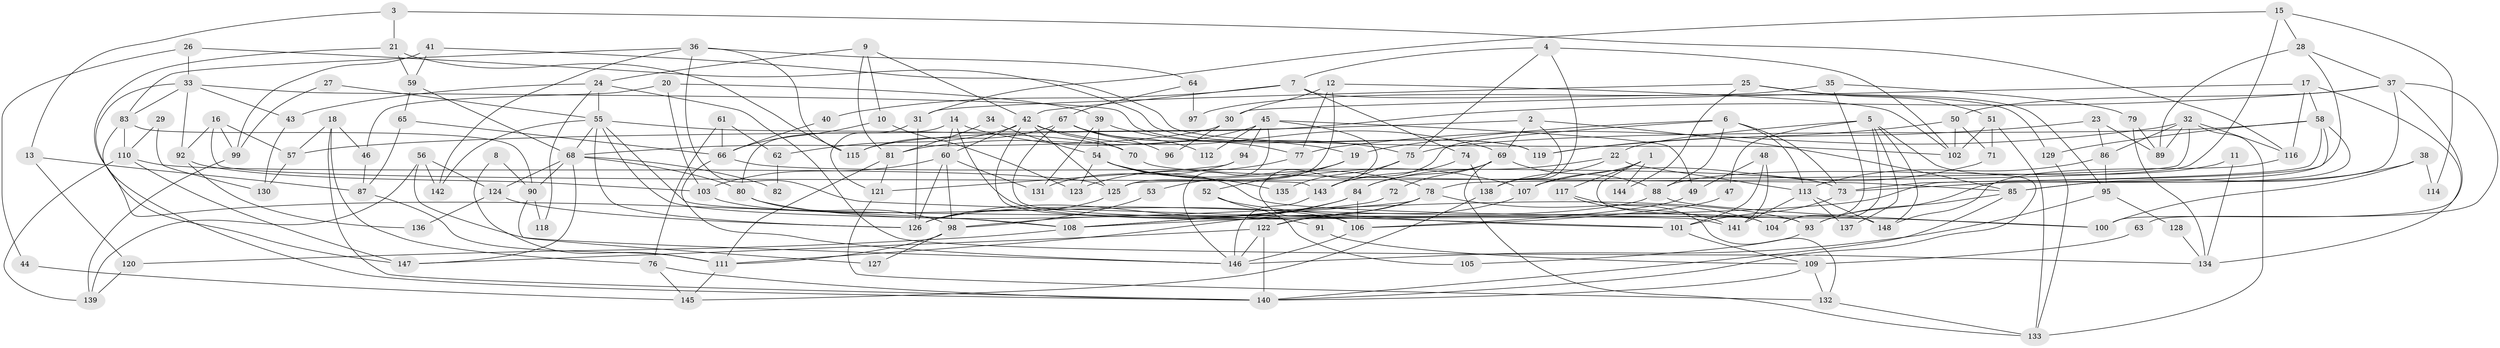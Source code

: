 // Generated by graph-tools (version 1.1) at 2025/26/03/09/25 03:26:11]
// undirected, 148 vertices, 296 edges
graph export_dot {
graph [start="1"]
  node [color=gray90,style=filled];
  1;
  2;
  3;
  4;
  5;
  6;
  7;
  8;
  9;
  10;
  11;
  12;
  13;
  14;
  15;
  16;
  17;
  18;
  19;
  20;
  21;
  22;
  23;
  24;
  25;
  26;
  27;
  28;
  29;
  30;
  31;
  32;
  33;
  34;
  35;
  36;
  37;
  38;
  39;
  40;
  41;
  42;
  43;
  44;
  45;
  46;
  47;
  48;
  49;
  50;
  51;
  52;
  53;
  54;
  55;
  56;
  57;
  58;
  59;
  60;
  61;
  62;
  63;
  64;
  65;
  66;
  67;
  68;
  69;
  70;
  71;
  72;
  73;
  74;
  75;
  76;
  77;
  78;
  79;
  80;
  81;
  82;
  83;
  84;
  85;
  86;
  87;
  88;
  89;
  90;
  91;
  92;
  93;
  94;
  95;
  96;
  97;
  98;
  99;
  100;
  101;
  102;
  103;
  104;
  105;
  106;
  107;
  108;
  109;
  110;
  111;
  112;
  113;
  114;
  115;
  116;
  117;
  118;
  119;
  120;
  121;
  122;
  123;
  124;
  125;
  126;
  127;
  128;
  129;
  130;
  131;
  132;
  133;
  134;
  135;
  136;
  137;
  138;
  139;
  140;
  141;
  142;
  143;
  144;
  145;
  146;
  147;
  148;
  1 -- 107;
  1 -- 117;
  1 -- 144;
  1 -- 148;
  2 -- 69;
  2 -- 138;
  2 -- 57;
  2 -- 85;
  3 -- 13;
  3 -- 21;
  3 -- 116;
  4 -- 102;
  4 -- 7;
  4 -- 75;
  4 -- 138;
  5 -- 148;
  5 -- 22;
  5 -- 47;
  5 -- 104;
  5 -- 137;
  5 -- 140;
  6 -- 88;
  6 -- 73;
  6 -- 19;
  6 -- 113;
  6 -- 143;
  7 -- 42;
  7 -- 129;
  7 -- 40;
  7 -- 74;
  8 -- 90;
  8 -- 111;
  9 -- 42;
  9 -- 81;
  9 -- 10;
  9 -- 24;
  10 -- 66;
  10 -- 123;
  11 -- 134;
  11 -- 88;
  12 -- 77;
  12 -- 125;
  12 -- 30;
  12 -- 102;
  13 -- 87;
  13 -- 120;
  14 -- 80;
  14 -- 104;
  14 -- 19;
  14 -- 60;
  15 -- 31;
  15 -- 28;
  15 -- 78;
  15 -- 114;
  16 -- 57;
  16 -- 92;
  16 -- 99;
  16 -- 143;
  17 -- 58;
  17 -- 116;
  17 -- 30;
  17 -- 134;
  18 -- 140;
  18 -- 76;
  18 -- 46;
  18 -- 57;
  19 -- 52;
  19 -- 53;
  20 -- 39;
  20 -- 103;
  20 -- 46;
  21 -- 59;
  21 -- 108;
  21 -- 115;
  22 -- 138;
  22 -- 113;
  22 -- 84;
  23 -- 89;
  23 -- 86;
  23 -- 119;
  24 -- 55;
  24 -- 43;
  24 -- 118;
  24 -- 134;
  25 -- 51;
  25 -- 31;
  25 -- 95;
  25 -- 144;
  26 -- 119;
  26 -- 33;
  26 -- 44;
  27 -- 99;
  27 -- 55;
  28 -- 73;
  28 -- 37;
  28 -- 89;
  29 -- 130;
  29 -- 110;
  30 -- 68;
  30 -- 96;
  31 -- 121;
  31 -- 126;
  32 -- 77;
  32 -- 116;
  32 -- 86;
  32 -- 89;
  32 -- 125;
  32 -- 133;
  33 -- 119;
  33 -- 83;
  33 -- 43;
  33 -- 92;
  33 -- 147;
  34 -- 54;
  34 -- 81;
  35 -- 104;
  35 -- 79;
  35 -- 97;
  36 -- 83;
  36 -- 142;
  36 -- 64;
  36 -- 101;
  36 -- 115;
  37 -- 85;
  37 -- 115;
  37 -- 50;
  37 -- 63;
  37 -- 100;
  38 -- 100;
  38 -- 85;
  38 -- 114;
  39 -- 75;
  39 -- 131;
  39 -- 54;
  40 -- 66;
  41 -- 99;
  41 -- 102;
  41 -- 59;
  42 -- 125;
  42 -- 60;
  42 -- 62;
  42 -- 69;
  42 -- 70;
  42 -- 91;
  43 -- 130;
  44 -- 145;
  45 -- 146;
  45 -- 106;
  45 -- 49;
  45 -- 81;
  45 -- 94;
  45 -- 112;
  46 -- 87;
  47 -- 106;
  48 -- 141;
  48 -- 49;
  48 -- 101;
  49 -- 106;
  50 -- 102;
  50 -- 71;
  50 -- 119;
  51 -- 71;
  51 -- 133;
  51 -- 102;
  52 -- 101;
  52 -- 105;
  53 -- 98;
  54 -- 78;
  54 -- 100;
  54 -- 107;
  54 -- 123;
  54 -- 135;
  55 -- 70;
  55 -- 68;
  55 -- 108;
  55 -- 126;
  55 -- 141;
  55 -- 142;
  56 -- 124;
  56 -- 146;
  56 -- 139;
  56 -- 142;
  57 -- 130;
  58 -- 108;
  58 -- 75;
  58 -- 73;
  58 -- 93;
  58 -- 129;
  59 -- 68;
  59 -- 65;
  60 -- 126;
  60 -- 98;
  60 -- 103;
  60 -- 131;
  61 -- 76;
  61 -- 66;
  61 -- 62;
  62 -- 82;
  63 -- 109;
  64 -- 67;
  64 -- 97;
  65 -- 66;
  65 -- 87;
  66 -- 73;
  66 -- 146;
  67 -- 115;
  67 -- 93;
  67 -- 77;
  67 -- 96;
  67 -- 112;
  68 -- 80;
  68 -- 82;
  68 -- 90;
  68 -- 124;
  68 -- 147;
  69 -- 84;
  69 -- 72;
  69 -- 88;
  69 -- 133;
  70 -- 85;
  71 -- 107;
  72 -- 108;
  73 -- 101;
  74 -- 143;
  74 -- 138;
  75 -- 143;
  75 -- 135;
  76 -- 140;
  76 -- 145;
  77 -- 123;
  78 -- 111;
  78 -- 104;
  78 -- 108;
  78 -- 122;
  79 -- 134;
  79 -- 89;
  80 -- 98;
  80 -- 93;
  81 -- 111;
  81 -- 121;
  83 -- 140;
  83 -- 110;
  83 -- 90;
  84 -- 126;
  84 -- 98;
  84 -- 106;
  85 -- 140;
  85 -- 93;
  86 -- 95;
  86 -- 113;
  87 -- 111;
  88 -- 100;
  88 -- 126;
  90 -- 118;
  90 -- 127;
  91 -- 109;
  92 -- 103;
  92 -- 136;
  93 -- 105;
  94 -- 121;
  94 -- 131;
  95 -- 146;
  95 -- 128;
  98 -- 111;
  98 -- 127;
  99 -- 139;
  101 -- 109;
  103 -- 106;
  106 -- 146;
  107 -- 122;
  108 -- 120;
  109 -- 140;
  109 -- 132;
  110 -- 147;
  110 -- 125;
  110 -- 139;
  111 -- 145;
  113 -- 137;
  113 -- 141;
  113 -- 148;
  116 -- 148;
  117 -- 141;
  117 -- 132;
  120 -- 139;
  121 -- 132;
  122 -- 147;
  122 -- 140;
  122 -- 146;
  124 -- 126;
  124 -- 136;
  125 -- 126;
  128 -- 134;
  129 -- 133;
  132 -- 133;
  138 -- 145;
  143 -- 146;
}
